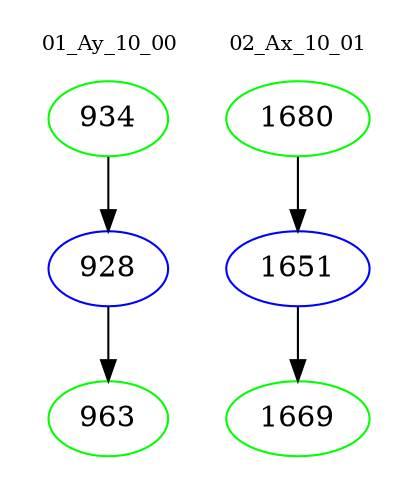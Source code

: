 digraph{
subgraph cluster_0 {
color = white
label = "01_Ay_10_00";
fontsize=10;
T0_934 [label="934", color="green"]
T0_934 -> T0_928 [color="black"]
T0_928 [label="928", color="blue"]
T0_928 -> T0_963 [color="black"]
T0_963 [label="963", color="green"]
}
subgraph cluster_1 {
color = white
label = "02_Ax_10_01";
fontsize=10;
T1_1680 [label="1680", color="green"]
T1_1680 -> T1_1651 [color="black"]
T1_1651 [label="1651", color="blue"]
T1_1651 -> T1_1669 [color="black"]
T1_1669 [label="1669", color="green"]
}
}
